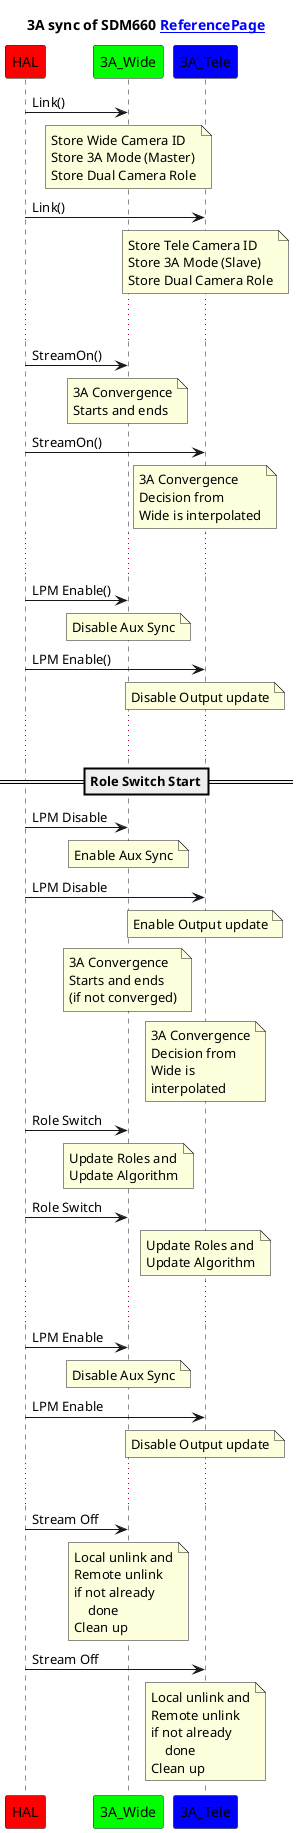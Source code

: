 @startuml
title 3A sync of SDM660 [[https://confluence.qualcomm.com/confluence/display/3AWIDETELE/3A+Sync+Design ReferencePage]]

participant HAL #ff0000
participant 3A_Wide #00ff00
participant 3A_Tele #0000ff
HAL->3A_Wide: Link()
note over 3A_Wide
  Store Wide Camera ID
  Store 3A Mode (Master)
  Store Dual Camera Role
end note
HAL->3A_Tele: Link()
note over 3A_Tele
  Store Tele Camera ID
  Store 3A Mode (Slave)
  Store Dual Camera Role
end note
... ...

HAL->3A_Wide: StreamOn()
note over 3A_Wide
  3A Convergence
  Starts and ends
end note
HAL->3A_Tele: StreamOn()
note over 3A_Tele
  3A Convergence
  Decision from
  Wide is interpolated
end note
... ...

HAL->3A_Wide: LPM Enable()
note over 3A_Wide: Disable Aux Sync
HAL->3A_Tele: LPM Enable()
note over 3A_Tele: Disable Output update
... ...

== Role Switch Start==
HAL->3A_Wide: LPM Disable
note over 3A_Wide: Enable Aux Sync
HAL->3A_Tele: LPM Disable
note over 3A_Tele: Enable Output update
note over 3A_Wide
  3A Convergence
  Starts and ends
  (if not converged)
end note
note over 3A_Tele
  3A Convergence
  Decision from
  Wide is
  interpolated
end note
HAL->3A_Wide: Role Switch
note over 3A_Wide
  Update Roles and
  Update Algorithm
end note
HAL->3A_Wide: Role Switch
note over 3A_Tele
  Update Roles and
  Update Algorithm
end note
... ...
HAL->3A_Wide: LPM Enable
note over 3A_Wide: Disable Aux Sync
HAL->3A_Tele: LPM Enable
note over 3A_Tele: Disable Output update

... ...
HAL->3A_Wide: Stream Off
note over 3A_Wide
  Local unlink and
  Remote unlink
  if not already
      done
  Clean up
end note
HAL->3A_Tele: Stream Off
note over 3A_Tele
  Local unlink and
  Remote unlink
  if not already
      done
  Clean up
end note


@enduml
